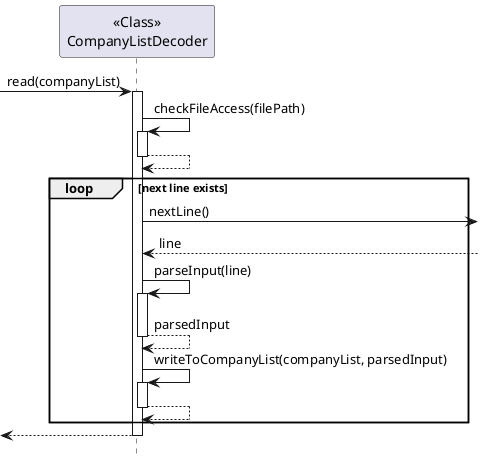 @startuml

hide footbox

 -> "<<Class>>\nCompanyListDecoder": read(companyList)
     activate "<<Class>>\nCompanyListDecoder"

        "<<Class>>\nCompanyListDecoder" -> "<<Class>>\nCompanyListDecoder" :checkFileAccess(filePath)
        activate "<<Class>>\nCompanyListDecoder"
        "<<Class>>\nCompanyListDecoder" --> "<<Class>>\nCompanyListDecoder"
        deactivate "<<Class>>\nCompanyListDecoder"

            loop next line exists
                "<<Class>>\nCompanyListDecoder" -> : nextLine()
                "<<Class>>\nCompanyListDecoder" <--: line

                "<<Class>>\nCompanyListDecoder" -> "<<Class>>\nCompanyListDecoder" : parseInput(line)
                activate "<<Class>>\nCompanyListDecoder"
                "<<Class>>\nCompanyListDecoder" --> "<<Class>>\nCompanyListDecoder" : parsedInput
                deactivate "<<Class>>\nCompanyListDecoder"

                "<<Class>>\nCompanyListDecoder" -> "<<Class>>\nCompanyListDecoder" : writeToCompanyList(companyList, parsedInput)
                activate "<<Class>>\nCompanyListDecoder"
                "<<Class>>\nCompanyListDecoder" --> "<<Class>>\nCompanyListDecoder"
                deactivate "<<Class>>\nCompanyListDecoder"
            end
        <-- "<<Class>>\nCompanyListDecoder"
        deactivate "<<Class>>\nCompanyListDecoder"

@enduml
